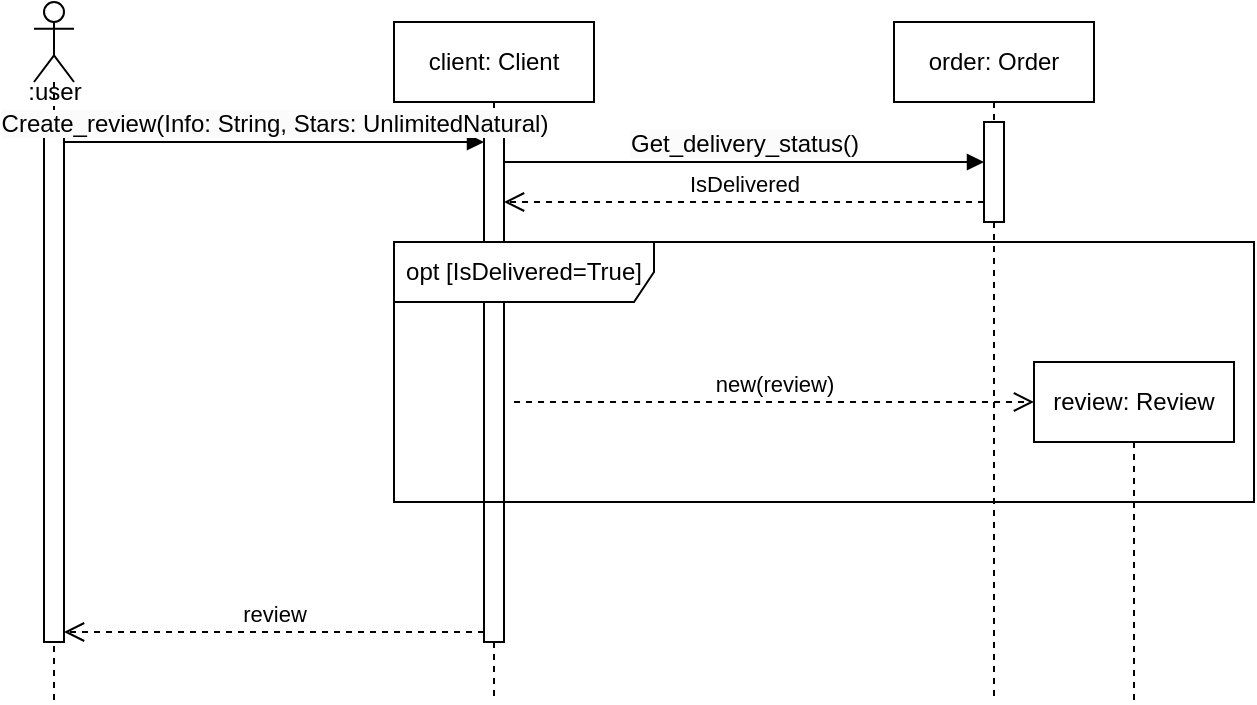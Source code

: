 <mxfile version="24.8.4">
  <diagram name="Страница — 1" id="_LEq7eAJVfnW1MWVBiAH">
    <mxGraphModel dx="721" dy="649" grid="1" gridSize="10" guides="1" tooltips="1" connect="1" arrows="1" fold="1" page="1" pageScale="1" pageWidth="827" pageHeight="1169" math="0" shadow="0">
      <root>
        <mxCell id="0" />
        <mxCell id="1" parent="0" />
        <mxCell id="HSi1J108kaWXVVk3WvQ5-2" value="" style="shape=umlLifeline;perimeter=lifelinePerimeter;whiteSpace=wrap;html=1;container=1;dropTarget=0;collapsible=0;recursiveResize=0;outlineConnect=0;portConstraint=eastwest;newEdgeStyle={&quot;curved&quot;:0,&quot;rounded&quot;:0};participant=umlActor;" vertex="1" parent="1">
          <mxGeometry x="20" y="10" width="20" height="350" as="geometry" />
        </mxCell>
        <mxCell id="HSi1J108kaWXVVk3WvQ5-4" value="" style="html=1;points=[[0,0,0,0,5],[0,1,0,0,-5],[1,0,0,0,5],[1,1,0,0,-5]];perimeter=orthogonalPerimeter;outlineConnect=0;targetShapes=umlLifeline;portConstraint=eastwest;newEdgeStyle={&quot;curved&quot;:0,&quot;rounded&quot;:0};" vertex="1" parent="HSi1J108kaWXVVk3WvQ5-2">
          <mxGeometry x="5" y="60" width="10" height="260" as="geometry" />
        </mxCell>
        <mxCell id="HSi1J108kaWXVVk3WvQ5-3" value=":user" style="text;html=1;align=center;verticalAlign=middle;resizable=0;points=[];autosize=1;strokeColor=none;fillColor=none;" vertex="1" parent="1">
          <mxGeometry x="5" y="40" width="50" height="30" as="geometry" />
        </mxCell>
        <mxCell id="HSi1J108kaWXVVk3WvQ5-5" value="client: Client" style="shape=umlLifeline;perimeter=lifelinePerimeter;whiteSpace=wrap;html=1;container=1;dropTarget=0;collapsible=0;recursiveResize=0;outlineConnect=0;portConstraint=eastwest;newEdgeStyle={&quot;curved&quot;:0,&quot;rounded&quot;:0};" vertex="1" parent="1">
          <mxGeometry x="200" y="20" width="100" height="340" as="geometry" />
        </mxCell>
        <mxCell id="HSi1J108kaWXVVk3WvQ5-7" value="" style="html=1;points=[[0,0,0,0,5],[0,1,0,0,-5],[1,0,0,0,5],[1,1,0,0,-5]];perimeter=orthogonalPerimeter;outlineConnect=0;targetShapes=umlLifeline;portConstraint=eastwest;newEdgeStyle={&quot;curved&quot;:0,&quot;rounded&quot;:0};" vertex="1" parent="HSi1J108kaWXVVk3WvQ5-5">
          <mxGeometry x="45" y="50" width="10" height="260" as="geometry" />
        </mxCell>
        <mxCell id="HSi1J108kaWXVVk3WvQ5-6" value="&lt;span style=&quot;font-size: 12px; text-align: left; text-wrap-mode: wrap; background-color: rgb(251, 251, 251);&quot;&gt;Create_review(Info: String, Stars: UnlimitedNatural)&lt;/span&gt;" style="html=1;verticalAlign=bottom;endArrow=block;curved=0;rounded=0;" edge="1" parent="1">
          <mxGeometry width="80" relative="1" as="geometry">
            <mxPoint x="35" y="80" as="sourcePoint" />
            <mxPoint x="245.0" y="80" as="targetPoint" />
          </mxGeometry>
        </mxCell>
        <mxCell id="HSi1J108kaWXVVk3WvQ5-8" value="review: Review" style="shape=umlLifeline;perimeter=lifelinePerimeter;whiteSpace=wrap;html=1;container=1;dropTarget=0;collapsible=0;recursiveResize=0;outlineConnect=0;portConstraint=eastwest;newEdgeStyle={&quot;curved&quot;:0,&quot;rounded&quot;:0};" vertex="1" parent="1">
          <mxGeometry x="520" y="190" width="100" height="170" as="geometry" />
        </mxCell>
        <mxCell id="HSi1J108kaWXVVk3WvQ5-10" value="new(review)" style="html=1;verticalAlign=bottom;endArrow=open;dashed=1;endSize=8;curved=0;rounded=0;" edge="1" parent="1">
          <mxGeometry relative="1" as="geometry">
            <mxPoint x="260.0" y="210" as="sourcePoint" />
            <mxPoint x="520" y="210" as="targetPoint" />
          </mxGeometry>
        </mxCell>
        <mxCell id="HSi1J108kaWXVVk3WvQ5-11" value="review" style="html=1;verticalAlign=bottom;endArrow=open;dashed=1;endSize=8;curved=0;rounded=0;exitX=0;exitY=1;exitDx=0;exitDy=-5;exitPerimeter=0;" edge="1" parent="1" source="HSi1J108kaWXVVk3WvQ5-7" target="HSi1J108kaWXVVk3WvQ5-4">
          <mxGeometry x="-0.001" relative="1" as="geometry">
            <mxPoint x="240" y="110" as="sourcePoint" />
            <mxPoint x="40" y="120" as="targetPoint" />
            <mxPoint as="offset" />
          </mxGeometry>
        </mxCell>
        <mxCell id="HSi1J108kaWXVVk3WvQ5-12" value="opt [IsDelivered=True]" style="shape=umlFrame;whiteSpace=wrap;html=1;pointerEvents=0;width=130;height=30;" vertex="1" parent="1">
          <mxGeometry x="200" y="130" width="430" height="130" as="geometry" />
        </mxCell>
        <mxCell id="HSi1J108kaWXVVk3WvQ5-13" value="order: Order" style="shape=umlLifeline;perimeter=lifelinePerimeter;whiteSpace=wrap;html=1;container=1;dropTarget=0;collapsible=0;recursiveResize=0;outlineConnect=0;portConstraint=eastwest;newEdgeStyle={&quot;curved&quot;:0,&quot;rounded&quot;:0};" vertex="1" parent="1">
          <mxGeometry x="450" y="20" width="100" height="340" as="geometry" />
        </mxCell>
        <mxCell id="HSi1J108kaWXVVk3WvQ5-14" value="" style="html=1;points=[[0,0,0,0,5],[0,1,0,0,-5],[1,0,0,0,5],[1,1,0,0,-5]];perimeter=orthogonalPerimeter;outlineConnect=0;targetShapes=umlLifeline;portConstraint=eastwest;newEdgeStyle={&quot;curved&quot;:0,&quot;rounded&quot;:0};" vertex="1" parent="HSi1J108kaWXVVk3WvQ5-13">
          <mxGeometry x="45" y="50" width="10" height="50" as="geometry" />
        </mxCell>
        <mxCell id="HSi1J108kaWXVVk3WvQ5-16" value="&lt;div style=&quot;text-align: left;&quot;&gt;&lt;span style=&quot;font-size: 12px; text-wrap-mode: wrap; background-color: rgb(251, 251, 251);&quot;&gt;Get_delivery_status()&lt;/span&gt;&lt;/div&gt;" style="html=1;verticalAlign=bottom;endArrow=block;curved=0;rounded=0;exitX=1;exitY=0;exitDx=0;exitDy=5;exitPerimeter=0;" edge="1" parent="1">
          <mxGeometry width="80" relative="1" as="geometry">
            <mxPoint x="255.0" y="90" as="sourcePoint" />
            <mxPoint x="495" y="90" as="targetPoint" />
          </mxGeometry>
        </mxCell>
        <mxCell id="HSi1J108kaWXVVk3WvQ5-17" value="IsDelivered" style="html=1;verticalAlign=bottom;endArrow=open;dashed=1;endSize=8;curved=0;rounded=0;" edge="1" parent="1" source="HSi1J108kaWXVVk3WvQ5-14" target="HSi1J108kaWXVVk3WvQ5-7">
          <mxGeometry x="-0.001" relative="1" as="geometry">
            <mxPoint x="490" y="110" as="sourcePoint" />
            <mxPoint x="260" y="110" as="targetPoint" />
            <mxPoint as="offset" />
            <Array as="points">
              <mxPoint x="430" y="110" />
            </Array>
          </mxGeometry>
        </mxCell>
      </root>
    </mxGraphModel>
  </diagram>
</mxfile>
